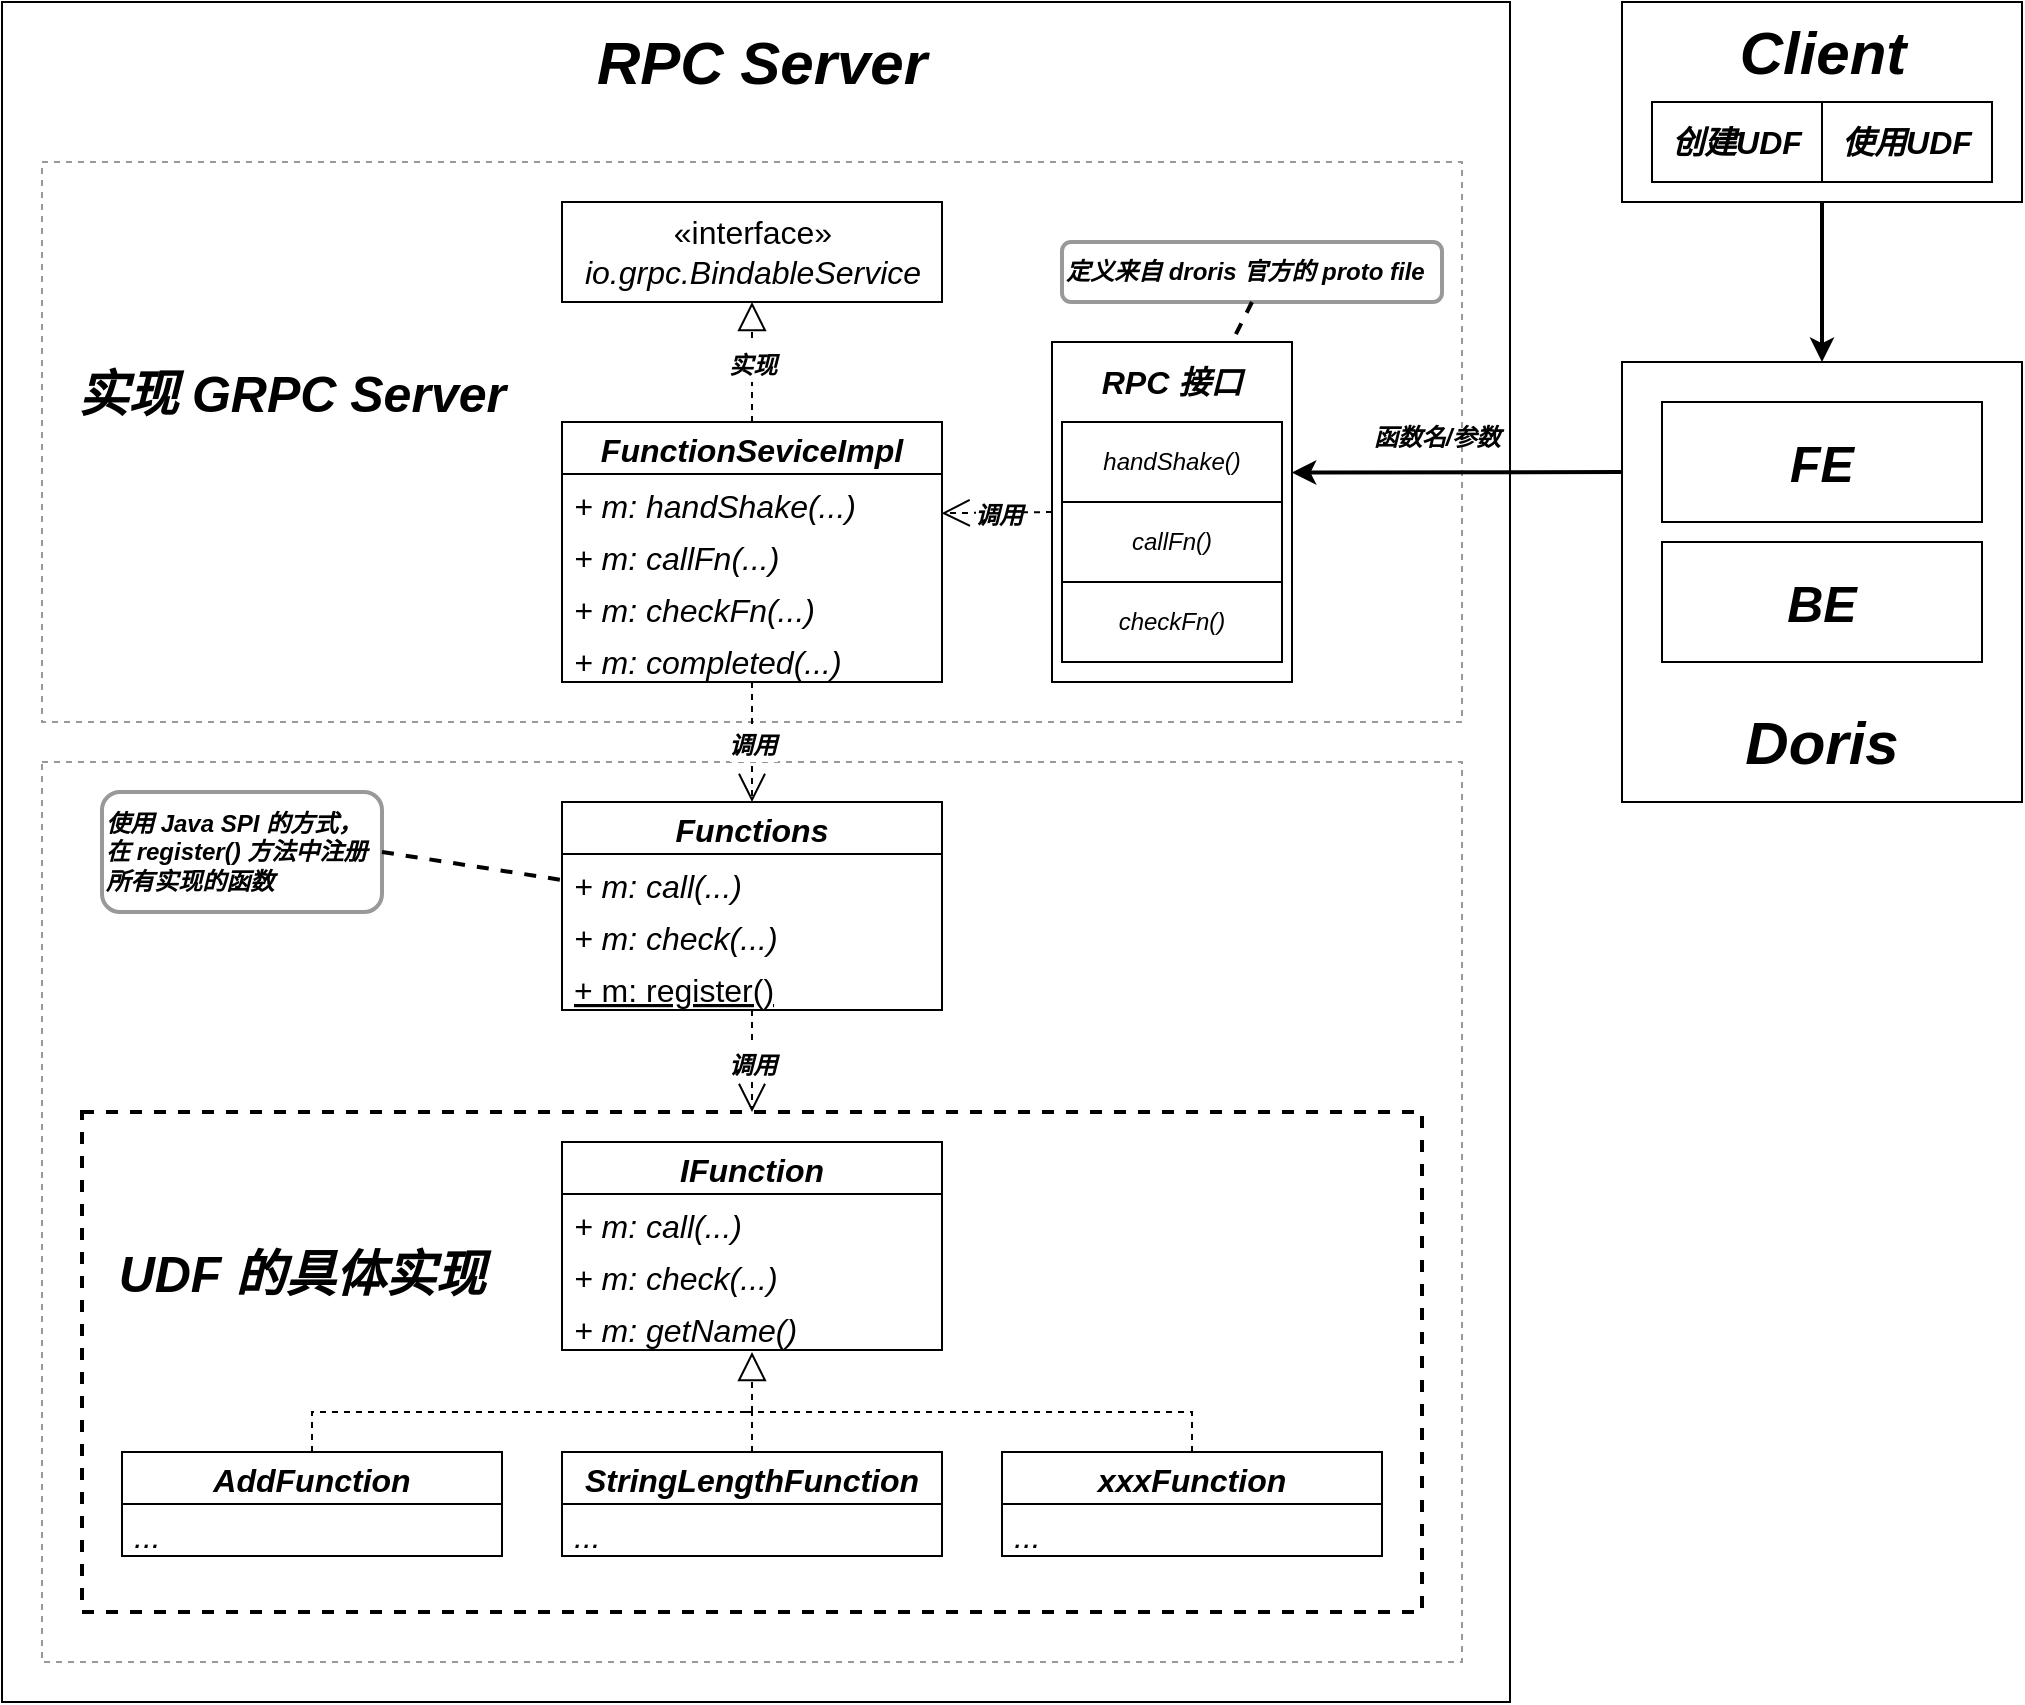 <mxfile version="16.5.1" type="device"><diagram id="WvdDDadG2lfpYTnfwGox" name="第 1 页"><mxGraphModel dx="2253" dy="905" grid="1" gridSize="10" guides="1" tooltips="1" connect="1" arrows="1" fold="1" page="1" pageScale="1" pageWidth="827" pageHeight="1169" math="0" shadow="0"><root><mxCell id="0"/><mxCell id="1" parent="0"/><mxCell id="5MTYIMvrWTm1qfmtztmX-2" value="" style="rounded=0;whiteSpace=wrap;html=1;fillColor=none;" vertex="1" parent="1"><mxGeometry x="-320" y="30" width="754" height="850" as="geometry"/></mxCell><mxCell id="5MTYIMvrWTm1qfmtztmX-54" value="" style="rounded=0;whiteSpace=wrap;html=1;fontSize=12;strokeColor=#999999;strokeWidth=1;fillColor=none;dashed=1;" vertex="1" parent="1"><mxGeometry x="-300" y="110" width="710" height="280" as="geometry"/></mxCell><mxCell id="5MTYIMvrWTm1qfmtztmX-53" value="" style="rounded=0;whiteSpace=wrap;html=1;fontSize=12;strokeColor=#999999;strokeWidth=1;fillColor=none;dashed=1;" vertex="1" parent="1"><mxGeometry x="-300" y="410" width="710" height="450" as="geometry"/></mxCell><mxCell id="5MTYIMvrWTm1qfmtztmX-49" value="" style="rounded=0;whiteSpace=wrap;html=1;fillColor=none;dashed=1;strokeColor=#000000;strokeWidth=2;" vertex="1" parent="1"><mxGeometry x="-280" y="585" width="670" height="250" as="geometry"/></mxCell><mxCell id="5MTYIMvrWTm1qfmtztmX-11" value="" style="rounded=0;whiteSpace=wrap;html=1;fontSize=30;strokeColor=#000000;strokeWidth=1;fillColor=none;" vertex="1" parent="1"><mxGeometry x="205" y="200" width="120" height="170" as="geometry"/></mxCell><mxCell id="5MTYIMvrWTm1qfmtztmX-1" value="" style="rounded=0;whiteSpace=wrap;html=1;fillColor=none;strokeWidth=1;strokeColor=#000000;" vertex="1" parent="1"><mxGeometry x="490" y="210" width="200" height="220" as="geometry"/></mxCell><mxCell id="5MTYIMvrWTm1qfmtztmX-3" value="" style="rounded=0;whiteSpace=wrap;html=1;fillColor=none;" vertex="1" parent="1"><mxGeometry x="490" y="30" width="200" height="100" as="geometry"/></mxCell><mxCell id="5MTYIMvrWTm1qfmtztmX-4" value="&lt;font style=&quot;font-size: 25px&quot;&gt;&lt;i&gt;&lt;b&gt;FE&lt;/b&gt;&lt;/i&gt;&lt;/font&gt;" style="rounded=0;whiteSpace=wrap;html=1;" vertex="1" parent="1"><mxGeometry x="510" y="230" width="160" height="60" as="geometry"/></mxCell><mxCell id="5MTYIMvrWTm1qfmtztmX-5" value="&lt;font style=&quot;font-size: 25px&quot;&gt;&lt;b&gt;&lt;i&gt;BE&lt;/i&gt;&lt;/b&gt;&lt;/font&gt;" style="rounded=0;whiteSpace=wrap;html=1;" vertex="1" parent="1"><mxGeometry x="510" y="300" width="160" height="60" as="geometry"/></mxCell><mxCell id="5MTYIMvrWTm1qfmtztmX-6" value="&lt;font style=&quot;font-size: 30px&quot;&gt;&lt;b&gt;&lt;i&gt;Doris&lt;/i&gt;&lt;/b&gt;&lt;/font&gt;" style="rounded=0;whiteSpace=wrap;html=1;fillColor=none;strokeColor=none;" vertex="1" parent="1"><mxGeometry x="525" y="380" width="130" height="40" as="geometry"/></mxCell><mxCell id="5MTYIMvrWTm1qfmtztmX-8" value="&lt;i&gt;handShake()&lt;/i&gt;" style="rounded=0;whiteSpace=wrap;html=1;" vertex="1" parent="1"><mxGeometry x="210" y="240" width="110" height="40" as="geometry"/></mxCell><mxCell id="5MTYIMvrWTm1qfmtztmX-9" value="&lt;i&gt;callFn()&lt;/i&gt;" style="rounded=0;whiteSpace=wrap;html=1;" vertex="1" parent="1"><mxGeometry x="210" y="280" width="110" height="40" as="geometry"/></mxCell><mxCell id="5MTYIMvrWTm1qfmtztmX-10" value="&lt;i&gt;checkFn()&lt;/i&gt;" style="rounded=0;whiteSpace=wrap;html=1;" vertex="1" parent="1"><mxGeometry x="210" y="320" width="110" height="40" as="geometry"/></mxCell><mxCell id="5MTYIMvrWTm1qfmtztmX-15" value="&lt;font style=&quot;font-size: 16px&quot;&gt;&lt;b&gt;&lt;i&gt;RPC 接口&lt;/i&gt;&lt;/b&gt;&lt;/font&gt;" style="rounded=0;whiteSpace=wrap;html=1;fontSize=30;strokeColor=none;strokeWidth=1;fillColor=none;" vertex="1" parent="1"><mxGeometry x="205" y="200" width="120" height="30" as="geometry"/></mxCell><mxCell id="5MTYIMvrWTm1qfmtztmX-16" value="" style="endArrow=classic;html=1;rounded=0;fontSize=16;exitX=0;exitY=0.25;exitDx=0;exitDy=0;strokeWidth=2;entryX=0.999;entryY=0.384;entryDx=0;entryDy=0;entryPerimeter=0;" edge="1" parent="1" source="5MTYIMvrWTm1qfmtztmX-1" target="5MTYIMvrWTm1qfmtztmX-11"><mxGeometry width="50" height="50" relative="1" as="geometry"><mxPoint x="470" y="450" as="sourcePoint"/><mxPoint x="330" y="263" as="targetPoint"/></mxGeometry></mxCell><mxCell id="5MTYIMvrWTm1qfmtztmX-64" value="&lt;font style=&quot;font-size: 12px&quot;&gt;&lt;b&gt;&lt;i&gt;函数名/参数&lt;/i&gt;&lt;/b&gt;&lt;/font&gt;" style="edgeLabel;html=1;align=center;verticalAlign=middle;resizable=0;points=[];fontSize=25;labelBackgroundColor=none;" vertex="1" connectable="0" parent="5MTYIMvrWTm1qfmtztmX-16"><mxGeometry x="0.261" y="-5" relative="1" as="geometry"><mxPoint x="11" y="-18" as="offset"/></mxGeometry></mxCell><mxCell id="5MTYIMvrWTm1qfmtztmX-19" value="FunctionSeviceImpl" style="swimlane;fontStyle=3;childLayout=stackLayout;horizontal=1;startSize=26;fillColor=none;horizontalStack=0;resizeParent=1;resizeParentMax=0;resizeLast=0;collapsible=1;marginBottom=0;rounded=0;fontSize=16;strokeColor=#000000;strokeWidth=1;" vertex="1" parent="1"><mxGeometry x="-40" y="240" width="190" height="130" as="geometry"/></mxCell><mxCell id="5MTYIMvrWTm1qfmtztmX-20" value="+ m: handShake(...)" style="text;strokeColor=none;fillColor=none;align=left;verticalAlign=top;spacingLeft=4;spacingRight=4;overflow=hidden;rotatable=0;points=[[0,0.5],[1,0.5]];portConstraint=eastwest;rounded=0;fontSize=16;fontStyle=2" vertex="1" parent="5MTYIMvrWTm1qfmtztmX-19"><mxGeometry y="26" width="190" height="26" as="geometry"/></mxCell><mxCell id="5MTYIMvrWTm1qfmtztmX-21" value="+ m: callFn(...)" style="text;strokeColor=none;fillColor=none;align=left;verticalAlign=top;spacingLeft=4;spacingRight=4;overflow=hidden;rotatable=0;points=[[0,0.5],[1,0.5]];portConstraint=eastwest;rounded=0;fontSize=16;fontStyle=2" vertex="1" parent="5MTYIMvrWTm1qfmtztmX-19"><mxGeometry y="52" width="190" height="26" as="geometry"/></mxCell><mxCell id="5MTYIMvrWTm1qfmtztmX-22" value="+ m: checkFn(...)" style="text;strokeColor=none;fillColor=none;align=left;verticalAlign=top;spacingLeft=4;spacingRight=4;overflow=hidden;rotatable=0;points=[[0,0.5],[1,0.5]];portConstraint=eastwest;rounded=0;fontSize=16;fontStyle=2" vertex="1" parent="5MTYIMvrWTm1qfmtztmX-19"><mxGeometry y="78" width="190" height="26" as="geometry"/></mxCell><mxCell id="5MTYIMvrWTm1qfmtztmX-29" value="+ m: completed(...)" style="text;strokeColor=none;fillColor=none;align=left;verticalAlign=top;spacingLeft=4;spacingRight=4;overflow=hidden;rotatable=0;points=[[0,0.5],[1,0.5]];portConstraint=eastwest;rounded=0;fontSize=16;fontStyle=2" vertex="1" parent="5MTYIMvrWTm1qfmtztmX-19"><mxGeometry y="104" width="190" height="26" as="geometry"/></mxCell><mxCell id="5MTYIMvrWTm1qfmtztmX-23" value="«interface»&lt;br&gt;&lt;i&gt;io.grpc.BindableService&lt;/i&gt;" style="html=1;rounded=0;fontSize=16;strokeColor=#000000;strokeWidth=1;fillColor=none;" vertex="1" parent="1"><mxGeometry x="-40" y="130" width="190" height="50" as="geometry"/></mxCell><mxCell id="5MTYIMvrWTm1qfmtztmX-24" value="&lt;font style=&quot;font-size: 12px&quot;&gt;&lt;b&gt;&lt;i&gt;实现&lt;/i&gt;&lt;/b&gt;&lt;/font&gt;" style="endArrow=block;dashed=1;endFill=0;endSize=12;html=1;rounded=0;fontSize=16;exitX=0.5;exitY=0;exitDx=0;exitDy=0;entryX=0.5;entryY=1;entryDx=0;entryDy=0;" edge="1" parent="1" source="5MTYIMvrWTm1qfmtztmX-19" target="5MTYIMvrWTm1qfmtztmX-23"><mxGeometry width="160" relative="1" as="geometry"><mxPoint x="330" y="190" as="sourcePoint"/><mxPoint x="490" y="190" as="targetPoint"/></mxGeometry></mxCell><mxCell id="5MTYIMvrWTm1qfmtztmX-25" value="Functions" style="swimlane;fontStyle=3;childLayout=stackLayout;horizontal=1;startSize=26;fillColor=none;horizontalStack=0;resizeParent=1;resizeParentMax=0;resizeLast=0;collapsible=1;marginBottom=0;rounded=0;fontSize=16;strokeColor=#000000;strokeWidth=1;" vertex="1" parent="1"><mxGeometry x="-40" y="430" width="190" height="104" as="geometry"/></mxCell><mxCell id="5MTYIMvrWTm1qfmtztmX-27" value="+ m: call(...)" style="text;strokeColor=none;fillColor=none;align=left;verticalAlign=top;spacingLeft=4;spacingRight=4;overflow=hidden;rotatable=0;points=[[0,0.5],[1,0.5]];portConstraint=eastwest;rounded=0;fontSize=16;fontStyle=2" vertex="1" parent="5MTYIMvrWTm1qfmtztmX-25"><mxGeometry y="26" width="190" height="26" as="geometry"/></mxCell><mxCell id="5MTYIMvrWTm1qfmtztmX-28" value="+ m: check(...)" style="text;strokeColor=none;fillColor=none;align=left;verticalAlign=top;spacingLeft=4;spacingRight=4;overflow=hidden;rotatable=0;points=[[0,0.5],[1,0.5]];portConstraint=eastwest;rounded=0;fontSize=16;fontStyle=2" vertex="1" parent="5MTYIMvrWTm1qfmtztmX-25"><mxGeometry y="52" width="190" height="26" as="geometry"/></mxCell><mxCell id="5MTYIMvrWTm1qfmtztmX-31" value="+ m: register()" style="text;strokeColor=none;fillColor=none;align=left;verticalAlign=top;spacingLeft=4;spacingRight=4;overflow=hidden;rotatable=0;points=[[0,0.5],[1,0.5]];portConstraint=eastwest;rounded=0;fontSize=16;fontStyle=4" vertex="1" parent="5MTYIMvrWTm1qfmtztmX-25"><mxGeometry y="78" width="190" height="26" as="geometry"/></mxCell><mxCell id="5MTYIMvrWTm1qfmtztmX-32" value="IFunction" style="swimlane;fontStyle=3;childLayout=stackLayout;horizontal=1;startSize=26;fillColor=none;horizontalStack=0;resizeParent=1;resizeParentMax=0;resizeLast=0;collapsible=1;marginBottom=0;rounded=0;fontSize=16;strokeColor=#000000;strokeWidth=1;" vertex="1" parent="1"><mxGeometry x="-40" y="600" width="190" height="104" as="geometry"><mxRectangle x="-40" y="585" width="100" height="26" as="alternateBounds"/></mxGeometry></mxCell><mxCell id="5MTYIMvrWTm1qfmtztmX-33" value="+ m: call(...)" style="text;strokeColor=none;fillColor=none;align=left;verticalAlign=top;spacingLeft=4;spacingRight=4;overflow=hidden;rotatable=0;points=[[0,0.5],[1,0.5]];portConstraint=eastwest;rounded=0;fontSize=16;fontStyle=2" vertex="1" parent="5MTYIMvrWTm1qfmtztmX-32"><mxGeometry y="26" width="190" height="26" as="geometry"/></mxCell><mxCell id="5MTYIMvrWTm1qfmtztmX-34" value="+ m: check(...)" style="text;strokeColor=none;fillColor=none;align=left;verticalAlign=top;spacingLeft=4;spacingRight=4;overflow=hidden;rotatable=0;points=[[0,0.5],[1,0.5]];portConstraint=eastwest;rounded=0;fontSize=16;fontStyle=2" vertex="1" parent="5MTYIMvrWTm1qfmtztmX-32"><mxGeometry y="52" width="190" height="26" as="geometry"/></mxCell><mxCell id="5MTYIMvrWTm1qfmtztmX-35" value="+ m: getName()" style="text;strokeColor=none;fillColor=none;align=left;verticalAlign=top;spacingLeft=4;spacingRight=4;overflow=hidden;rotatable=0;points=[[0,0.5],[1,0.5]];portConstraint=eastwest;rounded=0;fontSize=16;fontStyle=2" vertex="1" parent="5MTYIMvrWTm1qfmtztmX-32"><mxGeometry y="78" width="190" height="26" as="geometry"/></mxCell><mxCell id="5MTYIMvrWTm1qfmtztmX-36" value="AddFunction" style="swimlane;fontStyle=3;childLayout=stackLayout;horizontal=1;startSize=26;fillColor=none;horizontalStack=0;resizeParent=1;resizeParentMax=0;resizeLast=0;collapsible=1;marginBottom=0;rounded=0;fontSize=16;strokeColor=#000000;strokeWidth=1;" vertex="1" parent="1"><mxGeometry x="-260" y="755" width="190" height="52" as="geometry"/></mxCell><mxCell id="5MTYIMvrWTm1qfmtztmX-37" value="..." style="text;strokeColor=none;fillColor=none;align=left;verticalAlign=top;spacingLeft=4;spacingRight=4;overflow=hidden;rotatable=0;points=[[0,0.5],[1,0.5]];portConstraint=eastwest;rounded=0;fontSize=16;fontStyle=2" vertex="1" parent="5MTYIMvrWTm1qfmtztmX-36"><mxGeometry y="26" width="190" height="26" as="geometry"/></mxCell><mxCell id="5MTYIMvrWTm1qfmtztmX-40" value="StringLengthFunction" style="swimlane;fontStyle=3;childLayout=stackLayout;horizontal=1;startSize=26;fillColor=none;horizontalStack=0;resizeParent=1;resizeParentMax=0;resizeLast=0;collapsible=1;marginBottom=0;rounded=0;fontSize=16;strokeColor=#000000;strokeWidth=1;" vertex="1" parent="1"><mxGeometry x="-40" y="755" width="190" height="52" as="geometry"/></mxCell><mxCell id="5MTYIMvrWTm1qfmtztmX-41" value="..." style="text;strokeColor=none;fillColor=none;align=left;verticalAlign=top;spacingLeft=4;spacingRight=4;overflow=hidden;rotatable=0;points=[[0,0.5],[1,0.5]];portConstraint=eastwest;rounded=0;fontSize=16;fontStyle=2" vertex="1" parent="5MTYIMvrWTm1qfmtztmX-40"><mxGeometry y="26" width="190" height="26" as="geometry"/></mxCell><mxCell id="5MTYIMvrWTm1qfmtztmX-42" value="xxxFunction" style="swimlane;fontStyle=3;childLayout=stackLayout;horizontal=1;startSize=26;fillColor=none;horizontalStack=0;resizeParent=1;resizeParentMax=0;resizeLast=0;collapsible=1;marginBottom=0;rounded=0;fontSize=16;strokeColor=#000000;strokeWidth=1;" vertex="1" parent="1"><mxGeometry x="180" y="755" width="190" height="52" as="geometry"/></mxCell><mxCell id="5MTYIMvrWTm1qfmtztmX-43" value="..." style="text;strokeColor=none;fillColor=none;align=left;verticalAlign=top;spacingLeft=4;spacingRight=4;overflow=hidden;rotatable=0;points=[[0,0.5],[1,0.5]];portConstraint=eastwest;rounded=0;fontSize=16;fontStyle=2" vertex="1" parent="5MTYIMvrWTm1qfmtztmX-42"><mxGeometry y="26" width="190" height="26" as="geometry"/></mxCell><mxCell id="5MTYIMvrWTm1qfmtztmX-44" value="" style="endArrow=block;dashed=1;endFill=0;endSize=12;html=1;rounded=0;fontSize=16;exitX=0.5;exitY=0;exitDx=0;exitDy=0;" edge="1" parent="1" source="5MTYIMvrWTm1qfmtztmX-36"><mxGeometry width="160" relative="1" as="geometry"><mxPoint x="240" y="515" as="sourcePoint"/><mxPoint x="55" y="705" as="targetPoint"/><Array as="points"><mxPoint x="-165" y="735"/><mxPoint x="55" y="735"/></Array></mxGeometry></mxCell><mxCell id="5MTYIMvrWTm1qfmtztmX-47" value="" style="endArrow=none;html=1;rounded=0;fontSize=16;exitX=0.5;exitY=0;exitDx=0;exitDy=0;dashed=1;" edge="1" parent="1" source="5MTYIMvrWTm1qfmtztmX-40"><mxGeometry width="50" height="50" relative="1" as="geometry"><mxPoint x="10" y="805" as="sourcePoint"/><mxPoint x="55" y="735" as="targetPoint"/></mxGeometry></mxCell><mxCell id="5MTYIMvrWTm1qfmtztmX-48" value="" style="endArrow=none;html=1;rounded=0;fontSize=16;exitX=0.5;exitY=0;exitDx=0;exitDy=0;dashed=1;" edge="1" parent="1" source="5MTYIMvrWTm1qfmtztmX-42"><mxGeometry width="50" height="50" relative="1" as="geometry"><mxPoint x="65" y="765" as="sourcePoint"/><mxPoint x="50" y="735" as="targetPoint"/><Array as="points"><mxPoint x="275" y="735"/></Array></mxGeometry></mxCell><mxCell id="5MTYIMvrWTm1qfmtztmX-50" value="&lt;font style=&quot;font-size: 30px&quot;&gt;&lt;b&gt;&lt;i&gt;RPC Server&lt;/i&gt;&lt;/b&gt;&lt;/font&gt;" style="rounded=0;whiteSpace=wrap;html=1;fillColor=none;strokeColor=none;" vertex="1" parent="1"><mxGeometry x="-50" y="40" width="220" height="40" as="geometry"/></mxCell><mxCell id="5MTYIMvrWTm1qfmtztmX-51" value="&lt;font style=&quot;font-size: 12px&quot;&gt;&lt;b&gt;&lt;i&gt;调用&lt;/i&gt;&lt;/b&gt;&lt;/font&gt;" style="endArrow=open;endSize=12;dashed=1;html=1;rounded=0;fontSize=16;entryX=0.5;entryY=0;entryDx=0;entryDy=0;exitX=0.5;exitY=1;exitDx=0;exitDy=0;" edge="1" parent="1" source="5MTYIMvrWTm1qfmtztmX-25" target="5MTYIMvrWTm1qfmtztmX-49"><mxGeometry width="160" relative="1" as="geometry"><mxPoint x="55" y="540" as="sourcePoint"/><mxPoint x="310" y="440" as="targetPoint"/></mxGeometry></mxCell><mxCell id="5MTYIMvrWTm1qfmtztmX-52" value="&lt;font style=&quot;font-size: 12px&quot;&gt;&lt;b&gt;&lt;i&gt;调用&lt;/i&gt;&lt;/b&gt;&lt;/font&gt;" style="endArrow=open;endSize=12;dashed=1;html=1;rounded=0;fontSize=16;entryX=0.5;entryY=0;entryDx=0;entryDy=0;" edge="1" parent="1" target="5MTYIMvrWTm1qfmtztmX-25"><mxGeometry width="160" relative="1" as="geometry"><mxPoint x="55" y="370" as="sourcePoint"/><mxPoint x="51" y="420" as="targetPoint"/></mxGeometry></mxCell><mxCell id="5MTYIMvrWTm1qfmtztmX-55" value="&lt;font size=&quot;1&quot;&gt;&lt;i&gt;&lt;b style=&quot;font-size: 16px&quot;&gt;创建UDF&lt;/b&gt;&lt;/i&gt;&lt;/font&gt;" style="rounded=0;whiteSpace=wrap;html=1;" vertex="1" parent="1"><mxGeometry x="505" y="80" width="85" height="40" as="geometry"/></mxCell><mxCell id="5MTYIMvrWTm1qfmtztmX-56" value="&lt;font size=&quot;1&quot;&gt;&lt;i&gt;&lt;b style=&quot;font-size: 16px&quot;&gt;使用UDF&lt;/b&gt;&lt;/i&gt;&lt;/font&gt;" style="rounded=0;whiteSpace=wrap;html=1;fillColor=default;" vertex="1" parent="1"><mxGeometry x="590" y="80" width="85" height="40" as="geometry"/></mxCell><mxCell id="5MTYIMvrWTm1qfmtztmX-57" value="&lt;font size=&quot;1&quot;&gt;&lt;i&gt;&lt;b style=&quot;font-size: 30px&quot;&gt;Client&lt;/b&gt;&lt;/i&gt;&lt;/font&gt;" style="rounded=0;whiteSpace=wrap;html=1;strokeColor=none;" vertex="1" parent="1"><mxGeometry x="547.5" y="40" width="85" height="30" as="geometry"/></mxCell><mxCell id="5MTYIMvrWTm1qfmtztmX-58" value="&lt;font style=&quot;font-size: 12px&quot;&gt;&lt;b&gt;&lt;i&gt;调用&lt;/i&gt;&lt;/b&gt;&lt;/font&gt;" style="endArrow=open;endSize=12;dashed=1;html=1;rounded=0;fontSize=16;entryX=0.999;entryY=0.754;entryDx=0;entryDy=0;exitX=0;exitY=0.5;exitDx=0;exitDy=0;entryPerimeter=0;" edge="1" parent="1" source="5MTYIMvrWTm1qfmtztmX-11" target="5MTYIMvrWTm1qfmtztmX-20"><mxGeometry width="160" relative="1" as="geometry"><mxPoint x="65" y="380" as="sourcePoint"/><mxPoint x="65" y="440" as="targetPoint"/></mxGeometry></mxCell><mxCell id="5MTYIMvrWTm1qfmtztmX-59" value="&lt;font size=&quot;1&quot;&gt;&lt;i&gt;&lt;b style=&quot;font-size: 25px&quot;&gt;实现 GRPC Server&lt;/b&gt;&lt;/i&gt;&lt;/font&gt;" style="rounded=0;whiteSpace=wrap;html=1;strokeColor=none;fillColor=none;" vertex="1" parent="1"><mxGeometry x="-290" y="210" width="230" height="30" as="geometry"/></mxCell><mxCell id="5MTYIMvrWTm1qfmtztmX-60" value="&lt;font size=&quot;1&quot;&gt;&lt;i&gt;&lt;b style=&quot;font-size: 25px&quot;&gt;UDF 的具体实现&lt;/b&gt;&lt;/i&gt;&lt;/font&gt;" style="rounded=0;whiteSpace=wrap;html=1;strokeColor=none;fillColor=none;" vertex="1" parent="1"><mxGeometry x="-270" y="650" width="200" height="30" as="geometry"/></mxCell><mxCell id="5MTYIMvrWTm1qfmtztmX-63" value="" style="endArrow=classic;html=1;rounded=0;fontSize=16;exitX=0.5;exitY=1;exitDx=0;exitDy=0;strokeWidth=2;" edge="1" parent="1" source="5MTYIMvrWTm1qfmtztmX-3" target="5MTYIMvrWTm1qfmtztmX-1"><mxGeometry width="50" height="50" relative="1" as="geometry"><mxPoint x="500" y="272.5" as="sourcePoint"/><mxPoint x="340" y="273" as="targetPoint"/></mxGeometry></mxCell><mxCell id="5MTYIMvrWTm1qfmtztmX-65" value="&lt;b&gt;&lt;i&gt;使用 Java SPI 的方式，在 register() 方法中注册所有实现的函数&lt;/i&gt;&lt;/b&gt;" style="rounded=1;whiteSpace=wrap;html=1;labelBackgroundColor=none;fontSize=12;strokeColor=#999999;strokeWidth=2;fillColor=default;align=left;" vertex="1" parent="1"><mxGeometry x="-270" y="425" width="140" height="60" as="geometry"/></mxCell><mxCell id="5MTYIMvrWTm1qfmtztmX-66" value="" style="endArrow=none;html=1;rounded=0;dashed=1;fontSize=12;strokeWidth=2;exitX=1;exitY=0.5;exitDx=0;exitDy=0;entryX=0;entryY=0.5;entryDx=0;entryDy=0;endFill=0;" edge="1" parent="1" source="5MTYIMvrWTm1qfmtztmX-65" target="5MTYIMvrWTm1qfmtztmX-27"><mxGeometry width="50" height="50" relative="1" as="geometry"><mxPoint x="300" y="440" as="sourcePoint"/><mxPoint x="350" y="390" as="targetPoint"/></mxGeometry></mxCell><mxCell id="5MTYIMvrWTm1qfmtztmX-67" value="&lt;b&gt;&lt;i&gt;定义来自 droris 官方的 proto file&lt;/i&gt;&lt;/b&gt;" style="rounded=1;whiteSpace=wrap;html=1;labelBackgroundColor=none;fontSize=12;strokeColor=#999999;strokeWidth=2;fillColor=default;align=left;" vertex="1" parent="1"><mxGeometry x="210" y="150" width="190" height="30" as="geometry"/></mxCell><mxCell id="5MTYIMvrWTm1qfmtztmX-68" value="" style="endArrow=none;html=1;rounded=0;dashed=1;fontSize=12;strokeWidth=2;exitX=0.5;exitY=1;exitDx=0;exitDy=0;entryX=0.75;entryY=0;entryDx=0;entryDy=0;endFill=0;" edge="1" parent="1" source="5MTYIMvrWTm1qfmtztmX-67" target="5MTYIMvrWTm1qfmtztmX-15"><mxGeometry width="50" height="50" relative="1" as="geometry"><mxPoint x="-120" y="465" as="sourcePoint"/><mxPoint x="-30" y="479" as="targetPoint"/></mxGeometry></mxCell></root></mxGraphModel></diagram></mxfile>